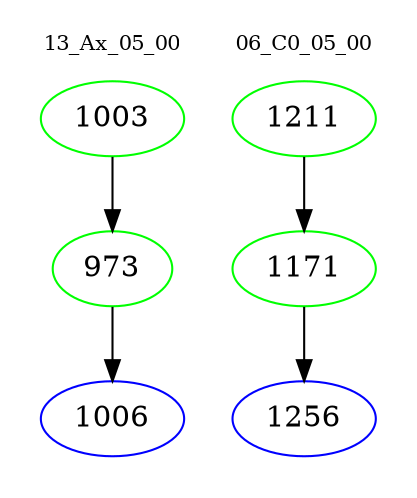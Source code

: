digraph{
subgraph cluster_0 {
color = white
label = "13_Ax_05_00";
fontsize=10;
T0_1003 [label="1003", color="green"]
T0_1003 -> T0_973 [color="black"]
T0_973 [label="973", color="green"]
T0_973 -> T0_1006 [color="black"]
T0_1006 [label="1006", color="blue"]
}
subgraph cluster_1 {
color = white
label = "06_C0_05_00";
fontsize=10;
T1_1211 [label="1211", color="green"]
T1_1211 -> T1_1171 [color="black"]
T1_1171 [label="1171", color="green"]
T1_1171 -> T1_1256 [color="black"]
T1_1256 [label="1256", color="blue"]
}
}
